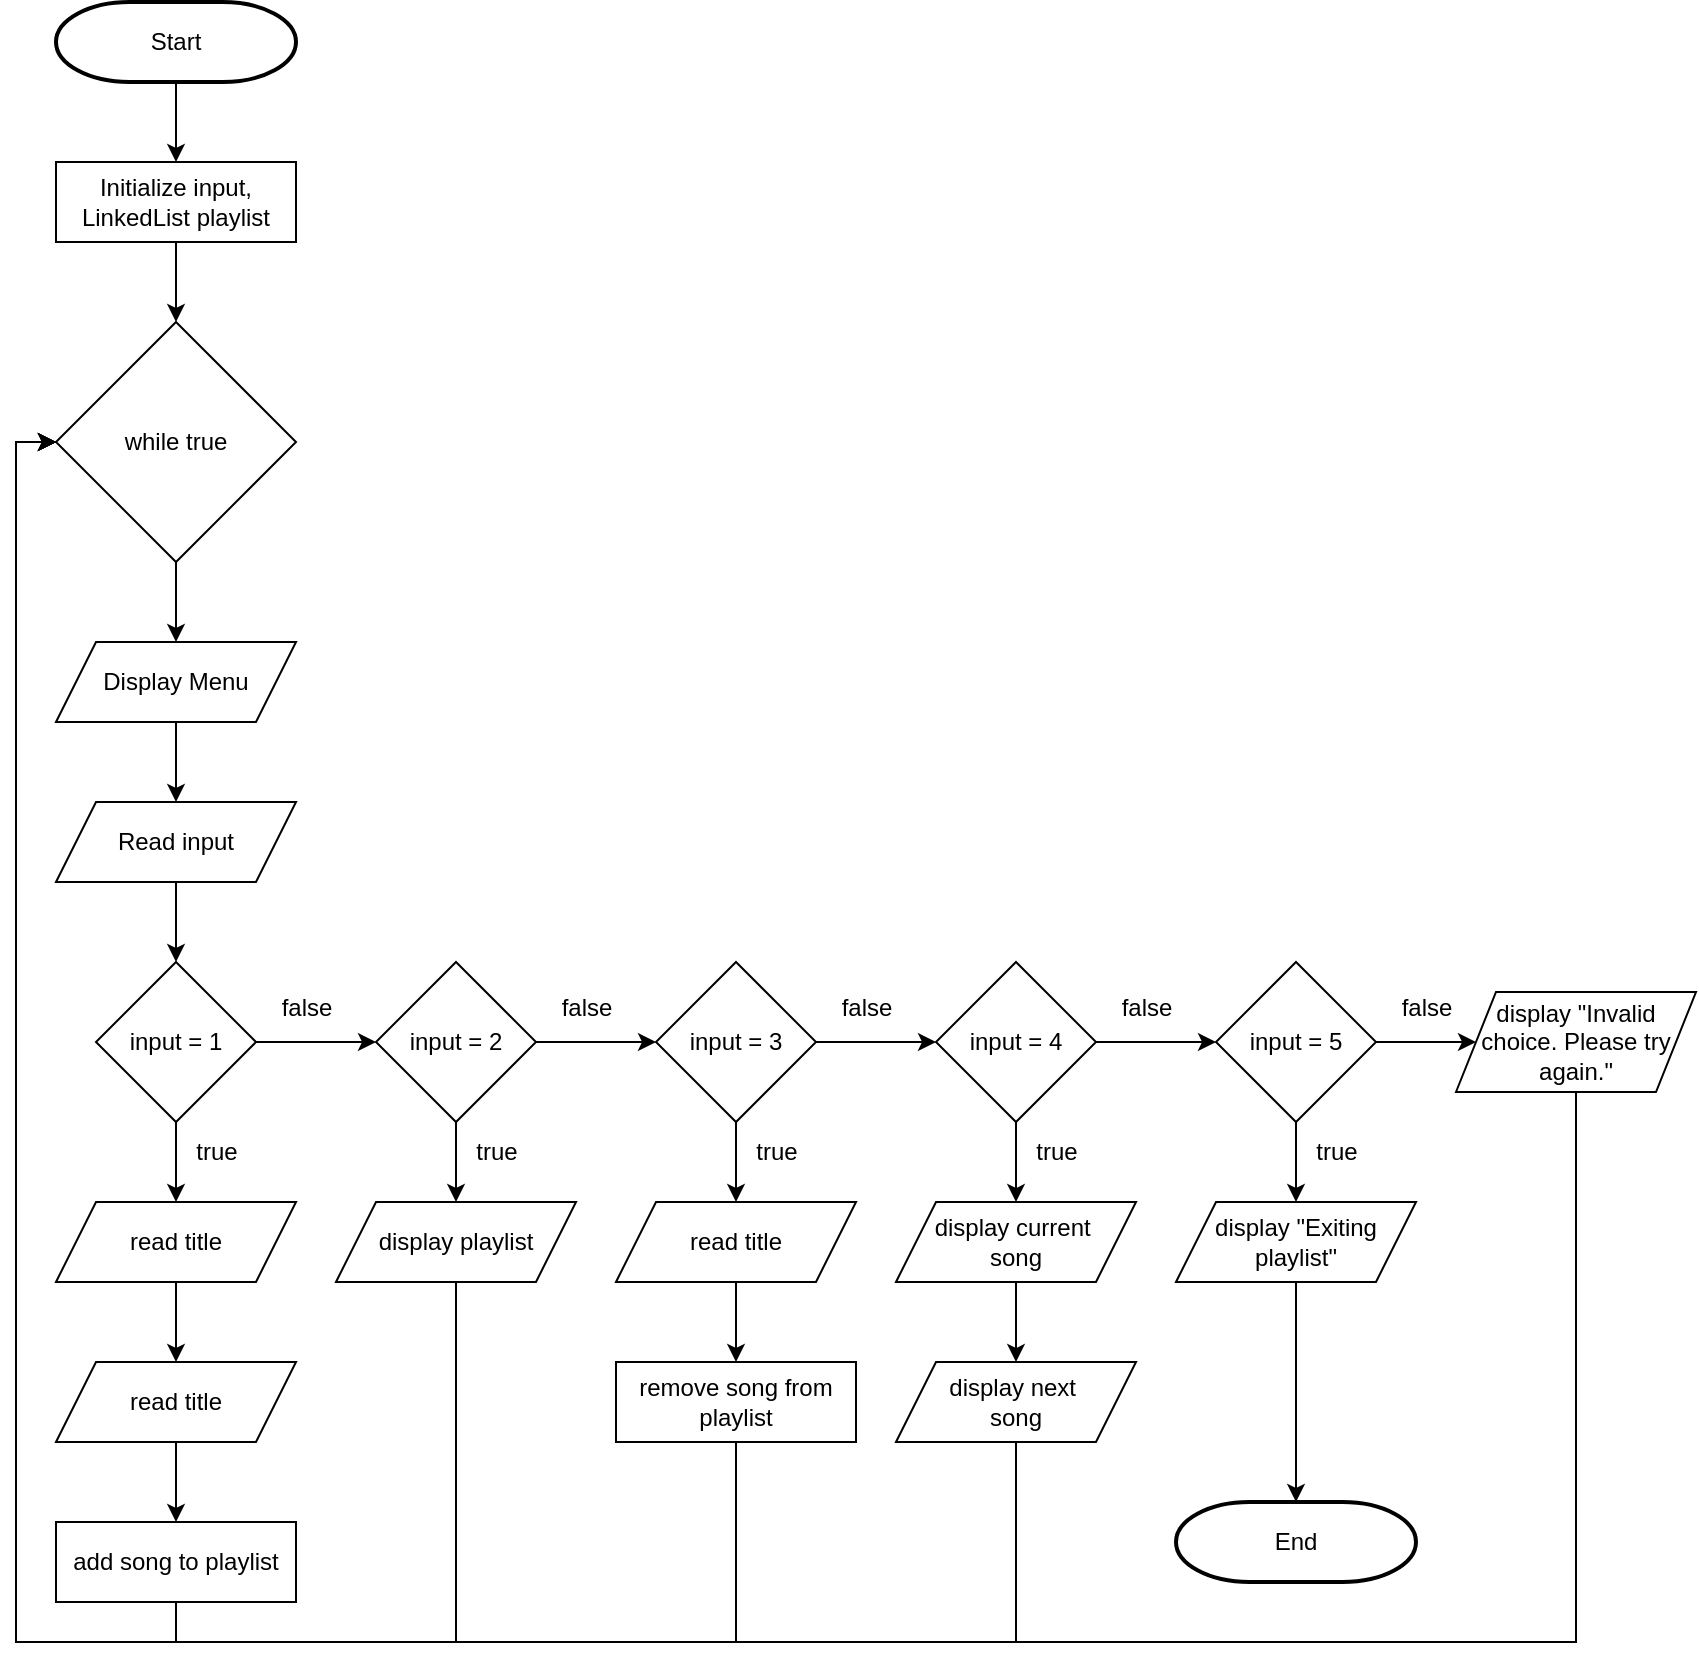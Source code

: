 <mxfile version="24.8.4">
  <diagram name="Page-1" id="TthPRY_c5Me1Ms_tYkze">
    <mxGraphModel dx="684" dy="759" grid="1" gridSize="10" guides="1" tooltips="1" connect="1" arrows="1" fold="1" page="1" pageScale="1" pageWidth="850" pageHeight="1100" math="0" shadow="0">
      <root>
        <mxCell id="0" />
        <mxCell id="1" parent="0" />
        <mxCell id="ChJXFIcQa-NdF54EqS6T-12" style="edgeStyle=orthogonalEdgeStyle;rounded=0;orthogonalLoop=1;jettySize=auto;html=1;exitX=0.5;exitY=1;exitDx=0;exitDy=0;exitPerimeter=0;entryX=0.5;entryY=0;entryDx=0;entryDy=0;" edge="1" parent="1" source="ChJXFIcQa-NdF54EqS6T-1" target="ChJXFIcQa-NdF54EqS6T-4">
          <mxGeometry relative="1" as="geometry" />
        </mxCell>
        <mxCell id="ChJXFIcQa-NdF54EqS6T-1" value="Start" style="strokeWidth=2;html=1;shape=mxgraph.flowchart.terminator;whiteSpace=wrap;" vertex="1" parent="1">
          <mxGeometry x="30" y="10" width="120" height="40" as="geometry" />
        </mxCell>
        <mxCell id="ChJXFIcQa-NdF54EqS6T-15" style="edgeStyle=orthogonalEdgeStyle;rounded=0;orthogonalLoop=1;jettySize=auto;html=1;exitX=0.5;exitY=1;exitDx=0;exitDy=0;entryX=0.5;entryY=0;entryDx=0;entryDy=0;" edge="1" parent="1" source="ChJXFIcQa-NdF54EqS6T-3" target="ChJXFIcQa-NdF54EqS6T-5">
          <mxGeometry relative="1" as="geometry" />
        </mxCell>
        <mxCell id="ChJXFIcQa-NdF54EqS6T-3" value="Display Menu" style="shape=parallelogram;perimeter=parallelogramPerimeter;whiteSpace=wrap;html=1;fixedSize=1;" vertex="1" parent="1">
          <mxGeometry x="30" y="330" width="120" height="40" as="geometry" />
        </mxCell>
        <mxCell id="ChJXFIcQa-NdF54EqS6T-13" style="edgeStyle=orthogonalEdgeStyle;rounded=0;orthogonalLoop=1;jettySize=auto;html=1;exitX=0.5;exitY=1;exitDx=0;exitDy=0;entryX=0.5;entryY=0;entryDx=0;entryDy=0;" edge="1" parent="1" source="ChJXFIcQa-NdF54EqS6T-4" target="ChJXFIcQa-NdF54EqS6T-9">
          <mxGeometry relative="1" as="geometry" />
        </mxCell>
        <mxCell id="ChJXFIcQa-NdF54EqS6T-4" value="Initialize input, LinkedList playlist" style="rounded=0;whiteSpace=wrap;html=1;" vertex="1" parent="1">
          <mxGeometry x="30" y="90" width="120" height="40" as="geometry" />
        </mxCell>
        <mxCell id="ChJXFIcQa-NdF54EqS6T-16" style="edgeStyle=orthogonalEdgeStyle;rounded=0;orthogonalLoop=1;jettySize=auto;html=1;exitX=0.5;exitY=1;exitDx=0;exitDy=0;entryX=0.5;entryY=0;entryDx=0;entryDy=0;" edge="1" parent="1" source="ChJXFIcQa-NdF54EqS6T-5" target="ChJXFIcQa-NdF54EqS6T-6">
          <mxGeometry relative="1" as="geometry" />
        </mxCell>
        <mxCell id="ChJXFIcQa-NdF54EqS6T-5" value="Read input" style="shape=parallelogram;perimeter=parallelogramPerimeter;whiteSpace=wrap;html=1;fixedSize=1;" vertex="1" parent="1">
          <mxGeometry x="30" y="410" width="120" height="40" as="geometry" />
        </mxCell>
        <mxCell id="ChJXFIcQa-NdF54EqS6T-28" style="edgeStyle=orthogonalEdgeStyle;rounded=0;orthogonalLoop=1;jettySize=auto;html=1;exitX=0.5;exitY=1;exitDx=0;exitDy=0;entryX=0.5;entryY=0;entryDx=0;entryDy=0;" edge="1" parent="1" source="ChJXFIcQa-NdF54EqS6T-6" target="ChJXFIcQa-NdF54EqS6T-17">
          <mxGeometry relative="1" as="geometry" />
        </mxCell>
        <mxCell id="ChJXFIcQa-NdF54EqS6T-31" style="edgeStyle=orthogonalEdgeStyle;rounded=0;orthogonalLoop=1;jettySize=auto;html=1;exitX=1;exitY=0.5;exitDx=0;exitDy=0;entryX=0;entryY=0.5;entryDx=0;entryDy=0;" edge="1" parent="1" source="ChJXFIcQa-NdF54EqS6T-6" target="ChJXFIcQa-NdF54EqS6T-7">
          <mxGeometry relative="1" as="geometry" />
        </mxCell>
        <mxCell id="ChJXFIcQa-NdF54EqS6T-6" value="input = 1" style="rhombus;whiteSpace=wrap;html=1;" vertex="1" parent="1">
          <mxGeometry x="50" y="490" width="80" height="80" as="geometry" />
        </mxCell>
        <mxCell id="ChJXFIcQa-NdF54EqS6T-32" style="edgeStyle=orthogonalEdgeStyle;rounded=0;orthogonalLoop=1;jettySize=auto;html=1;exitX=0.5;exitY=1;exitDx=0;exitDy=0;entryX=0.5;entryY=0;entryDx=0;entryDy=0;" edge="1" parent="1" source="ChJXFIcQa-NdF54EqS6T-7" target="ChJXFIcQa-NdF54EqS6T-21">
          <mxGeometry relative="1" as="geometry" />
        </mxCell>
        <mxCell id="ChJXFIcQa-NdF54EqS6T-33" style="edgeStyle=orthogonalEdgeStyle;rounded=0;orthogonalLoop=1;jettySize=auto;html=1;exitX=1;exitY=0.5;exitDx=0;exitDy=0;entryX=0;entryY=0.5;entryDx=0;entryDy=0;" edge="1" parent="1" source="ChJXFIcQa-NdF54EqS6T-7" target="ChJXFIcQa-NdF54EqS6T-8">
          <mxGeometry relative="1" as="geometry" />
        </mxCell>
        <mxCell id="ChJXFIcQa-NdF54EqS6T-7" value="input = 2" style="rhombus;whiteSpace=wrap;html=1;" vertex="1" parent="1">
          <mxGeometry x="190" y="490" width="80" height="80" as="geometry" />
        </mxCell>
        <mxCell id="ChJXFIcQa-NdF54EqS6T-34" style="edgeStyle=orthogonalEdgeStyle;rounded=0;orthogonalLoop=1;jettySize=auto;html=1;exitX=0.5;exitY=1;exitDx=0;exitDy=0;entryX=0.5;entryY=0;entryDx=0;entryDy=0;" edge="1" parent="1" source="ChJXFIcQa-NdF54EqS6T-8" target="ChJXFIcQa-NdF54EqS6T-22">
          <mxGeometry relative="1" as="geometry" />
        </mxCell>
        <mxCell id="ChJXFIcQa-NdF54EqS6T-35" style="edgeStyle=orthogonalEdgeStyle;rounded=0;orthogonalLoop=1;jettySize=auto;html=1;exitX=1;exitY=0.5;exitDx=0;exitDy=0;entryX=0;entryY=0.5;entryDx=0;entryDy=0;" edge="1" parent="1" source="ChJXFIcQa-NdF54EqS6T-8" target="ChJXFIcQa-NdF54EqS6T-10">
          <mxGeometry relative="1" as="geometry" />
        </mxCell>
        <mxCell id="ChJXFIcQa-NdF54EqS6T-8" value="input = 3" style="rhombus;whiteSpace=wrap;html=1;" vertex="1" parent="1">
          <mxGeometry x="330" y="490" width="80" height="80" as="geometry" />
        </mxCell>
        <mxCell id="ChJXFIcQa-NdF54EqS6T-14" style="edgeStyle=orthogonalEdgeStyle;rounded=0;orthogonalLoop=1;jettySize=auto;html=1;exitX=0.5;exitY=1;exitDx=0;exitDy=0;entryX=0.5;entryY=0;entryDx=0;entryDy=0;" edge="1" parent="1" source="ChJXFIcQa-NdF54EqS6T-9" target="ChJXFIcQa-NdF54EqS6T-3">
          <mxGeometry relative="1" as="geometry" />
        </mxCell>
        <mxCell id="ChJXFIcQa-NdF54EqS6T-9" value="while true" style="rhombus;whiteSpace=wrap;html=1;" vertex="1" parent="1">
          <mxGeometry x="30" y="170" width="120" height="120" as="geometry" />
        </mxCell>
        <mxCell id="ChJXFIcQa-NdF54EqS6T-36" style="edgeStyle=orthogonalEdgeStyle;rounded=0;orthogonalLoop=1;jettySize=auto;html=1;exitX=0.5;exitY=1;exitDx=0;exitDy=0;entryX=0.5;entryY=0;entryDx=0;entryDy=0;" edge="1" parent="1" source="ChJXFIcQa-NdF54EqS6T-10" target="ChJXFIcQa-NdF54EqS6T-24">
          <mxGeometry relative="1" as="geometry" />
        </mxCell>
        <mxCell id="ChJXFIcQa-NdF54EqS6T-37" style="edgeStyle=orthogonalEdgeStyle;rounded=0;orthogonalLoop=1;jettySize=auto;html=1;exitX=1;exitY=0.5;exitDx=0;exitDy=0;entryX=0;entryY=0.5;entryDx=0;entryDy=0;" edge="1" parent="1" source="ChJXFIcQa-NdF54EqS6T-10" target="ChJXFIcQa-NdF54EqS6T-11">
          <mxGeometry relative="1" as="geometry" />
        </mxCell>
        <mxCell id="ChJXFIcQa-NdF54EqS6T-10" value="input = 4" style="rhombus;whiteSpace=wrap;html=1;" vertex="1" parent="1">
          <mxGeometry x="470" y="490" width="80" height="80" as="geometry" />
        </mxCell>
        <mxCell id="ChJXFIcQa-NdF54EqS6T-38" style="edgeStyle=orthogonalEdgeStyle;rounded=0;orthogonalLoop=1;jettySize=auto;html=1;exitX=0.5;exitY=1;exitDx=0;exitDy=0;entryX=0.5;entryY=0;entryDx=0;entryDy=0;" edge="1" parent="1" source="ChJXFIcQa-NdF54EqS6T-11" target="ChJXFIcQa-NdF54EqS6T-26">
          <mxGeometry relative="1" as="geometry" />
        </mxCell>
        <mxCell id="ChJXFIcQa-NdF54EqS6T-41" style="edgeStyle=orthogonalEdgeStyle;rounded=0;orthogonalLoop=1;jettySize=auto;html=1;exitX=1;exitY=0.5;exitDx=0;exitDy=0;entryX=0;entryY=0.5;entryDx=0;entryDy=0;" edge="1" parent="1" source="ChJXFIcQa-NdF54EqS6T-11" target="ChJXFIcQa-NdF54EqS6T-27">
          <mxGeometry relative="1" as="geometry" />
        </mxCell>
        <mxCell id="ChJXFIcQa-NdF54EqS6T-11" value="input = 5" style="rhombus;whiteSpace=wrap;html=1;" vertex="1" parent="1">
          <mxGeometry x="610" y="490" width="80" height="80" as="geometry" />
        </mxCell>
        <mxCell id="ChJXFIcQa-NdF54EqS6T-29" style="edgeStyle=orthogonalEdgeStyle;rounded=0;orthogonalLoop=1;jettySize=auto;html=1;exitX=0.5;exitY=1;exitDx=0;exitDy=0;entryX=0.5;entryY=0;entryDx=0;entryDy=0;" edge="1" parent="1" source="ChJXFIcQa-NdF54EqS6T-17" target="ChJXFIcQa-NdF54EqS6T-18">
          <mxGeometry relative="1" as="geometry" />
        </mxCell>
        <mxCell id="ChJXFIcQa-NdF54EqS6T-17" value="read title" style="shape=parallelogram;perimeter=parallelogramPerimeter;whiteSpace=wrap;html=1;fixedSize=1;" vertex="1" parent="1">
          <mxGeometry x="30" y="610" width="120" height="40" as="geometry" />
        </mxCell>
        <mxCell id="ChJXFIcQa-NdF54EqS6T-30" style="edgeStyle=orthogonalEdgeStyle;rounded=0;orthogonalLoop=1;jettySize=auto;html=1;exitX=0.5;exitY=1;exitDx=0;exitDy=0;entryX=0.5;entryY=0;entryDx=0;entryDy=0;" edge="1" parent="1" source="ChJXFIcQa-NdF54EqS6T-18" target="ChJXFIcQa-NdF54EqS6T-19">
          <mxGeometry relative="1" as="geometry" />
        </mxCell>
        <mxCell id="ChJXFIcQa-NdF54EqS6T-18" value="read title" style="shape=parallelogram;perimeter=parallelogramPerimeter;whiteSpace=wrap;html=1;fixedSize=1;" vertex="1" parent="1">
          <mxGeometry x="30" y="690" width="120" height="40" as="geometry" />
        </mxCell>
        <mxCell id="ChJXFIcQa-NdF54EqS6T-45" style="edgeStyle=orthogonalEdgeStyle;rounded=0;orthogonalLoop=1;jettySize=auto;html=1;exitX=0.5;exitY=1;exitDx=0;exitDy=0;entryX=0;entryY=0.5;entryDx=0;entryDy=0;" edge="1" parent="1" source="ChJXFIcQa-NdF54EqS6T-19" target="ChJXFIcQa-NdF54EqS6T-9">
          <mxGeometry relative="1" as="geometry" />
        </mxCell>
        <mxCell id="ChJXFIcQa-NdF54EqS6T-19" value="add song to playlist" style="rounded=0;whiteSpace=wrap;html=1;" vertex="1" parent="1">
          <mxGeometry x="30" y="770" width="120" height="40" as="geometry" />
        </mxCell>
        <mxCell id="ChJXFIcQa-NdF54EqS6T-46" style="edgeStyle=orthogonalEdgeStyle;rounded=0;orthogonalLoop=1;jettySize=auto;html=1;exitX=0.5;exitY=1;exitDx=0;exitDy=0;entryX=0;entryY=0.5;entryDx=0;entryDy=0;" edge="1" parent="1" source="ChJXFIcQa-NdF54EqS6T-21" target="ChJXFIcQa-NdF54EqS6T-9">
          <mxGeometry relative="1" as="geometry">
            <Array as="points">
              <mxPoint x="230" y="830" />
              <mxPoint x="10" y="830" />
              <mxPoint x="10" y="230" />
            </Array>
          </mxGeometry>
        </mxCell>
        <mxCell id="ChJXFIcQa-NdF54EqS6T-21" value="display playlist" style="shape=parallelogram;perimeter=parallelogramPerimeter;whiteSpace=wrap;html=1;fixedSize=1;" vertex="1" parent="1">
          <mxGeometry x="170" y="610" width="120" height="40" as="geometry" />
        </mxCell>
        <mxCell id="ChJXFIcQa-NdF54EqS6T-42" style="edgeStyle=orthogonalEdgeStyle;rounded=0;orthogonalLoop=1;jettySize=auto;html=1;exitX=0.5;exitY=1;exitDx=0;exitDy=0;entryX=0.5;entryY=0;entryDx=0;entryDy=0;" edge="1" parent="1" source="ChJXFIcQa-NdF54EqS6T-22" target="ChJXFIcQa-NdF54EqS6T-23">
          <mxGeometry relative="1" as="geometry" />
        </mxCell>
        <mxCell id="ChJXFIcQa-NdF54EqS6T-22" value="read title" style="shape=parallelogram;perimeter=parallelogramPerimeter;whiteSpace=wrap;html=1;fixedSize=1;" vertex="1" parent="1">
          <mxGeometry x="310" y="610" width="120" height="40" as="geometry" />
        </mxCell>
        <mxCell id="ChJXFIcQa-NdF54EqS6T-47" style="edgeStyle=orthogonalEdgeStyle;rounded=0;orthogonalLoop=1;jettySize=auto;html=1;exitX=0.5;exitY=1;exitDx=0;exitDy=0;" edge="1" parent="1" source="ChJXFIcQa-NdF54EqS6T-23">
          <mxGeometry relative="1" as="geometry">
            <mxPoint x="30" y="230" as="targetPoint" />
            <Array as="points">
              <mxPoint x="370" y="830" />
              <mxPoint x="10" y="830" />
              <mxPoint x="10" y="230" />
            </Array>
          </mxGeometry>
        </mxCell>
        <mxCell id="ChJXFIcQa-NdF54EqS6T-23" value="remove song from playlist" style="rounded=0;whiteSpace=wrap;html=1;" vertex="1" parent="1">
          <mxGeometry x="310" y="690" width="120" height="40" as="geometry" />
        </mxCell>
        <mxCell id="ChJXFIcQa-NdF54EqS6T-43" style="edgeStyle=orthogonalEdgeStyle;rounded=0;orthogonalLoop=1;jettySize=auto;html=1;exitX=0.5;exitY=1;exitDx=0;exitDy=0;entryX=0.5;entryY=0;entryDx=0;entryDy=0;" edge="1" parent="1" source="ChJXFIcQa-NdF54EqS6T-24" target="ChJXFIcQa-NdF54EqS6T-25">
          <mxGeometry relative="1" as="geometry" />
        </mxCell>
        <mxCell id="ChJXFIcQa-NdF54EqS6T-24" value="display current&amp;nbsp;&lt;div&gt;song&lt;/div&gt;" style="shape=parallelogram;perimeter=parallelogramPerimeter;whiteSpace=wrap;html=1;fixedSize=1;" vertex="1" parent="1">
          <mxGeometry x="450" y="610" width="120" height="40" as="geometry" />
        </mxCell>
        <mxCell id="ChJXFIcQa-NdF54EqS6T-49" style="edgeStyle=orthogonalEdgeStyle;rounded=0;orthogonalLoop=1;jettySize=auto;html=1;exitX=0.5;exitY=1;exitDx=0;exitDy=0;entryX=0;entryY=0.5;entryDx=0;entryDy=0;" edge="1" parent="1" source="ChJXFIcQa-NdF54EqS6T-25" target="ChJXFIcQa-NdF54EqS6T-9">
          <mxGeometry relative="1" as="geometry">
            <Array as="points">
              <mxPoint x="510" y="830" />
              <mxPoint x="10" y="830" />
              <mxPoint x="10" y="230" />
            </Array>
          </mxGeometry>
        </mxCell>
        <mxCell id="ChJXFIcQa-NdF54EqS6T-25" value="display next&amp;nbsp;&lt;div&gt;song&lt;/div&gt;" style="shape=parallelogram;perimeter=parallelogramPerimeter;whiteSpace=wrap;html=1;fixedSize=1;" vertex="1" parent="1">
          <mxGeometry x="450" y="690" width="120" height="40" as="geometry" />
        </mxCell>
        <mxCell id="ChJXFIcQa-NdF54EqS6T-26" value="display &quot;Exiting playlist&quot;" style="shape=parallelogram;perimeter=parallelogramPerimeter;whiteSpace=wrap;html=1;fixedSize=1;" vertex="1" parent="1">
          <mxGeometry x="590" y="610" width="120" height="40" as="geometry" />
        </mxCell>
        <mxCell id="ChJXFIcQa-NdF54EqS6T-50" style="edgeStyle=orthogonalEdgeStyle;rounded=0;orthogonalLoop=1;jettySize=auto;html=1;exitX=0.5;exitY=1;exitDx=0;exitDy=0;" edge="1" parent="1" source="ChJXFIcQa-NdF54EqS6T-27">
          <mxGeometry relative="1" as="geometry">
            <mxPoint x="30" y="230" as="targetPoint" />
            <Array as="points">
              <mxPoint x="790" y="830" />
              <mxPoint x="10" y="830" />
              <mxPoint x="10" y="230" />
            </Array>
          </mxGeometry>
        </mxCell>
        <mxCell id="ChJXFIcQa-NdF54EqS6T-27" value="display &quot;Invalid choice. Please try again.&quot;" style="shape=parallelogram;perimeter=parallelogramPerimeter;whiteSpace=wrap;html=1;fixedSize=1;" vertex="1" parent="1">
          <mxGeometry x="730" y="505" width="120" height="50" as="geometry" />
        </mxCell>
        <mxCell id="ChJXFIcQa-NdF54EqS6T-40" value="End" style="strokeWidth=2;html=1;shape=mxgraph.flowchart.terminator;whiteSpace=wrap;" vertex="1" parent="1">
          <mxGeometry x="590" y="760" width="120" height="40" as="geometry" />
        </mxCell>
        <mxCell id="ChJXFIcQa-NdF54EqS6T-44" style="edgeStyle=orthogonalEdgeStyle;rounded=0;orthogonalLoop=1;jettySize=auto;html=1;exitX=0.5;exitY=1;exitDx=0;exitDy=0;entryX=0.5;entryY=0;entryDx=0;entryDy=0;entryPerimeter=0;" edge="1" parent="1" source="ChJXFIcQa-NdF54EqS6T-26" target="ChJXFIcQa-NdF54EqS6T-40">
          <mxGeometry relative="1" as="geometry" />
        </mxCell>
        <mxCell id="ChJXFIcQa-NdF54EqS6T-51" value="false" style="text;html=1;align=center;verticalAlign=middle;resizable=0;points=[];autosize=1;strokeColor=none;fillColor=none;" vertex="1" parent="1">
          <mxGeometry x="130" y="498" width="50" height="30" as="geometry" />
        </mxCell>
        <mxCell id="ChJXFIcQa-NdF54EqS6T-52" value="false" style="text;html=1;align=center;verticalAlign=middle;resizable=0;points=[];autosize=1;strokeColor=none;fillColor=none;" vertex="1" parent="1">
          <mxGeometry x="270" y="498" width="50" height="30" as="geometry" />
        </mxCell>
        <mxCell id="ChJXFIcQa-NdF54EqS6T-53" value="false" style="text;html=1;align=center;verticalAlign=middle;resizable=0;points=[];autosize=1;strokeColor=none;fillColor=none;" vertex="1" parent="1">
          <mxGeometry x="410" y="498" width="50" height="30" as="geometry" />
        </mxCell>
        <mxCell id="ChJXFIcQa-NdF54EqS6T-54" value="false" style="text;html=1;align=center;verticalAlign=middle;resizable=0;points=[];autosize=1;strokeColor=none;fillColor=none;" vertex="1" parent="1">
          <mxGeometry x="550" y="498" width="50" height="30" as="geometry" />
        </mxCell>
        <mxCell id="ChJXFIcQa-NdF54EqS6T-55" value="false" style="text;html=1;align=center;verticalAlign=middle;resizable=0;points=[];autosize=1;strokeColor=none;fillColor=none;" vertex="1" parent="1">
          <mxGeometry x="690" y="498" width="50" height="30" as="geometry" />
        </mxCell>
        <mxCell id="ChJXFIcQa-NdF54EqS6T-56" value="true" style="text;html=1;align=center;verticalAlign=middle;resizable=0;points=[];autosize=1;strokeColor=none;fillColor=none;" vertex="1" parent="1">
          <mxGeometry x="90" y="570" width="40" height="30" as="geometry" />
        </mxCell>
        <mxCell id="ChJXFIcQa-NdF54EqS6T-57" value="true" style="text;html=1;align=center;verticalAlign=middle;resizable=0;points=[];autosize=1;strokeColor=none;fillColor=none;" vertex="1" parent="1">
          <mxGeometry x="230" y="570" width="40" height="30" as="geometry" />
        </mxCell>
        <mxCell id="ChJXFIcQa-NdF54EqS6T-58" value="true" style="text;html=1;align=center;verticalAlign=middle;resizable=0;points=[];autosize=1;strokeColor=none;fillColor=none;" vertex="1" parent="1">
          <mxGeometry x="370" y="570" width="40" height="30" as="geometry" />
        </mxCell>
        <mxCell id="ChJXFIcQa-NdF54EqS6T-59" value="true" style="text;html=1;align=center;verticalAlign=middle;resizable=0;points=[];autosize=1;strokeColor=none;fillColor=none;" vertex="1" parent="1">
          <mxGeometry x="510" y="570" width="40" height="30" as="geometry" />
        </mxCell>
        <mxCell id="ChJXFIcQa-NdF54EqS6T-60" value="true" style="text;html=1;align=center;verticalAlign=middle;resizable=0;points=[];autosize=1;strokeColor=none;fillColor=none;" vertex="1" parent="1">
          <mxGeometry x="650" y="570" width="40" height="30" as="geometry" />
        </mxCell>
      </root>
    </mxGraphModel>
  </diagram>
</mxfile>
